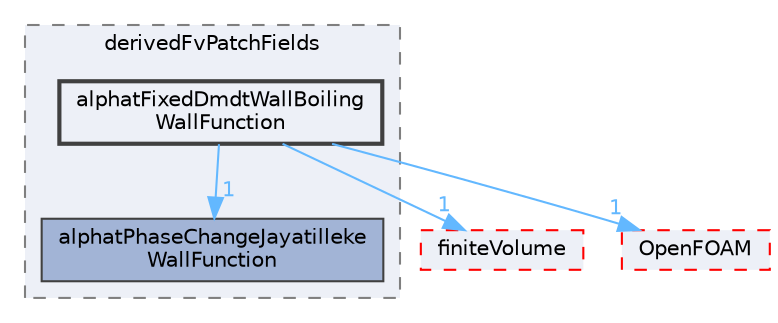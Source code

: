 digraph "src/phaseSystemModels/reactingEuler/multiphaseSystem/derivedFvPatchFields/alphatFixedDmdtWallBoilingWallFunction"
{
 // LATEX_PDF_SIZE
  bgcolor="transparent";
  edge [fontname=Helvetica,fontsize=10,labelfontname=Helvetica,labelfontsize=10];
  node [fontname=Helvetica,fontsize=10,shape=box,height=0.2,width=0.4];
  compound=true
  subgraph clusterdir_7ea7ebc28dfda8fecb83ce8abc03c082 {
    graph [ bgcolor="#edf0f7", pencolor="grey50", label="derivedFvPatchFields", fontname=Helvetica,fontsize=10 style="filled,dashed", URL="dir_7ea7ebc28dfda8fecb83ce8abc03c082.html",tooltip=""]
  dir_bead723d2c3adaa407703facafe2f4f4 [label="alphatPhaseChangeJayatilleke\lWallFunction", fillcolor="#a2b4d6", color="grey25", style="filled", URL="dir_bead723d2c3adaa407703facafe2f4f4.html",tooltip=""];
  dir_1febcce55192d0332b5003bb56d31964 [label="alphatFixedDmdtWallBoiling\lWallFunction", fillcolor="#edf0f7", color="grey25", style="filled,bold", URL="dir_1febcce55192d0332b5003bb56d31964.html",tooltip=""];
  }
  dir_9bd15774b555cf7259a6fa18f99fe99b [label="finiteVolume", fillcolor="#edf0f7", color="red", style="filled,dashed", URL="dir_9bd15774b555cf7259a6fa18f99fe99b.html",tooltip=""];
  dir_c5473ff19b20e6ec4dfe5c310b3778a8 [label="OpenFOAM", fillcolor="#edf0f7", color="red", style="filled,dashed", URL="dir_c5473ff19b20e6ec4dfe5c310b3778a8.html",tooltip=""];
  dir_1febcce55192d0332b5003bb56d31964->dir_9bd15774b555cf7259a6fa18f99fe99b [headlabel="1", labeldistance=1.5 headhref="dir_000092_001387.html" href="dir_000092_001387.html" color="steelblue1" fontcolor="steelblue1"];
  dir_1febcce55192d0332b5003bb56d31964->dir_bead723d2c3adaa407703facafe2f4f4 [headlabel="1", labeldistance=1.5 headhref="dir_000092_000095.html" href="dir_000092_000095.html" color="steelblue1" fontcolor="steelblue1"];
  dir_1febcce55192d0332b5003bb56d31964->dir_c5473ff19b20e6ec4dfe5c310b3778a8 [headlabel="1", labeldistance=1.5 headhref="dir_000092_002695.html" href="dir_000092_002695.html" color="steelblue1" fontcolor="steelblue1"];
}
